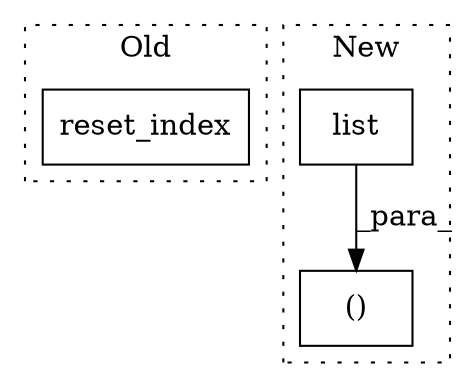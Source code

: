 digraph G {
subgraph cluster0 {
1 [label="reset_index" a="32" s="6283,6315" l="12,1" shape="box"];
label = "Old";
style="dotted";
}
subgraph cluster1 {
2 [label="list" a="32" s="6184,6200" l="5,1" shape="box"];
3 [label="()" a="106" s="6429" l="54" shape="box"];
label = "New";
style="dotted";
}
2 -> 3 [label="_para_"];
}